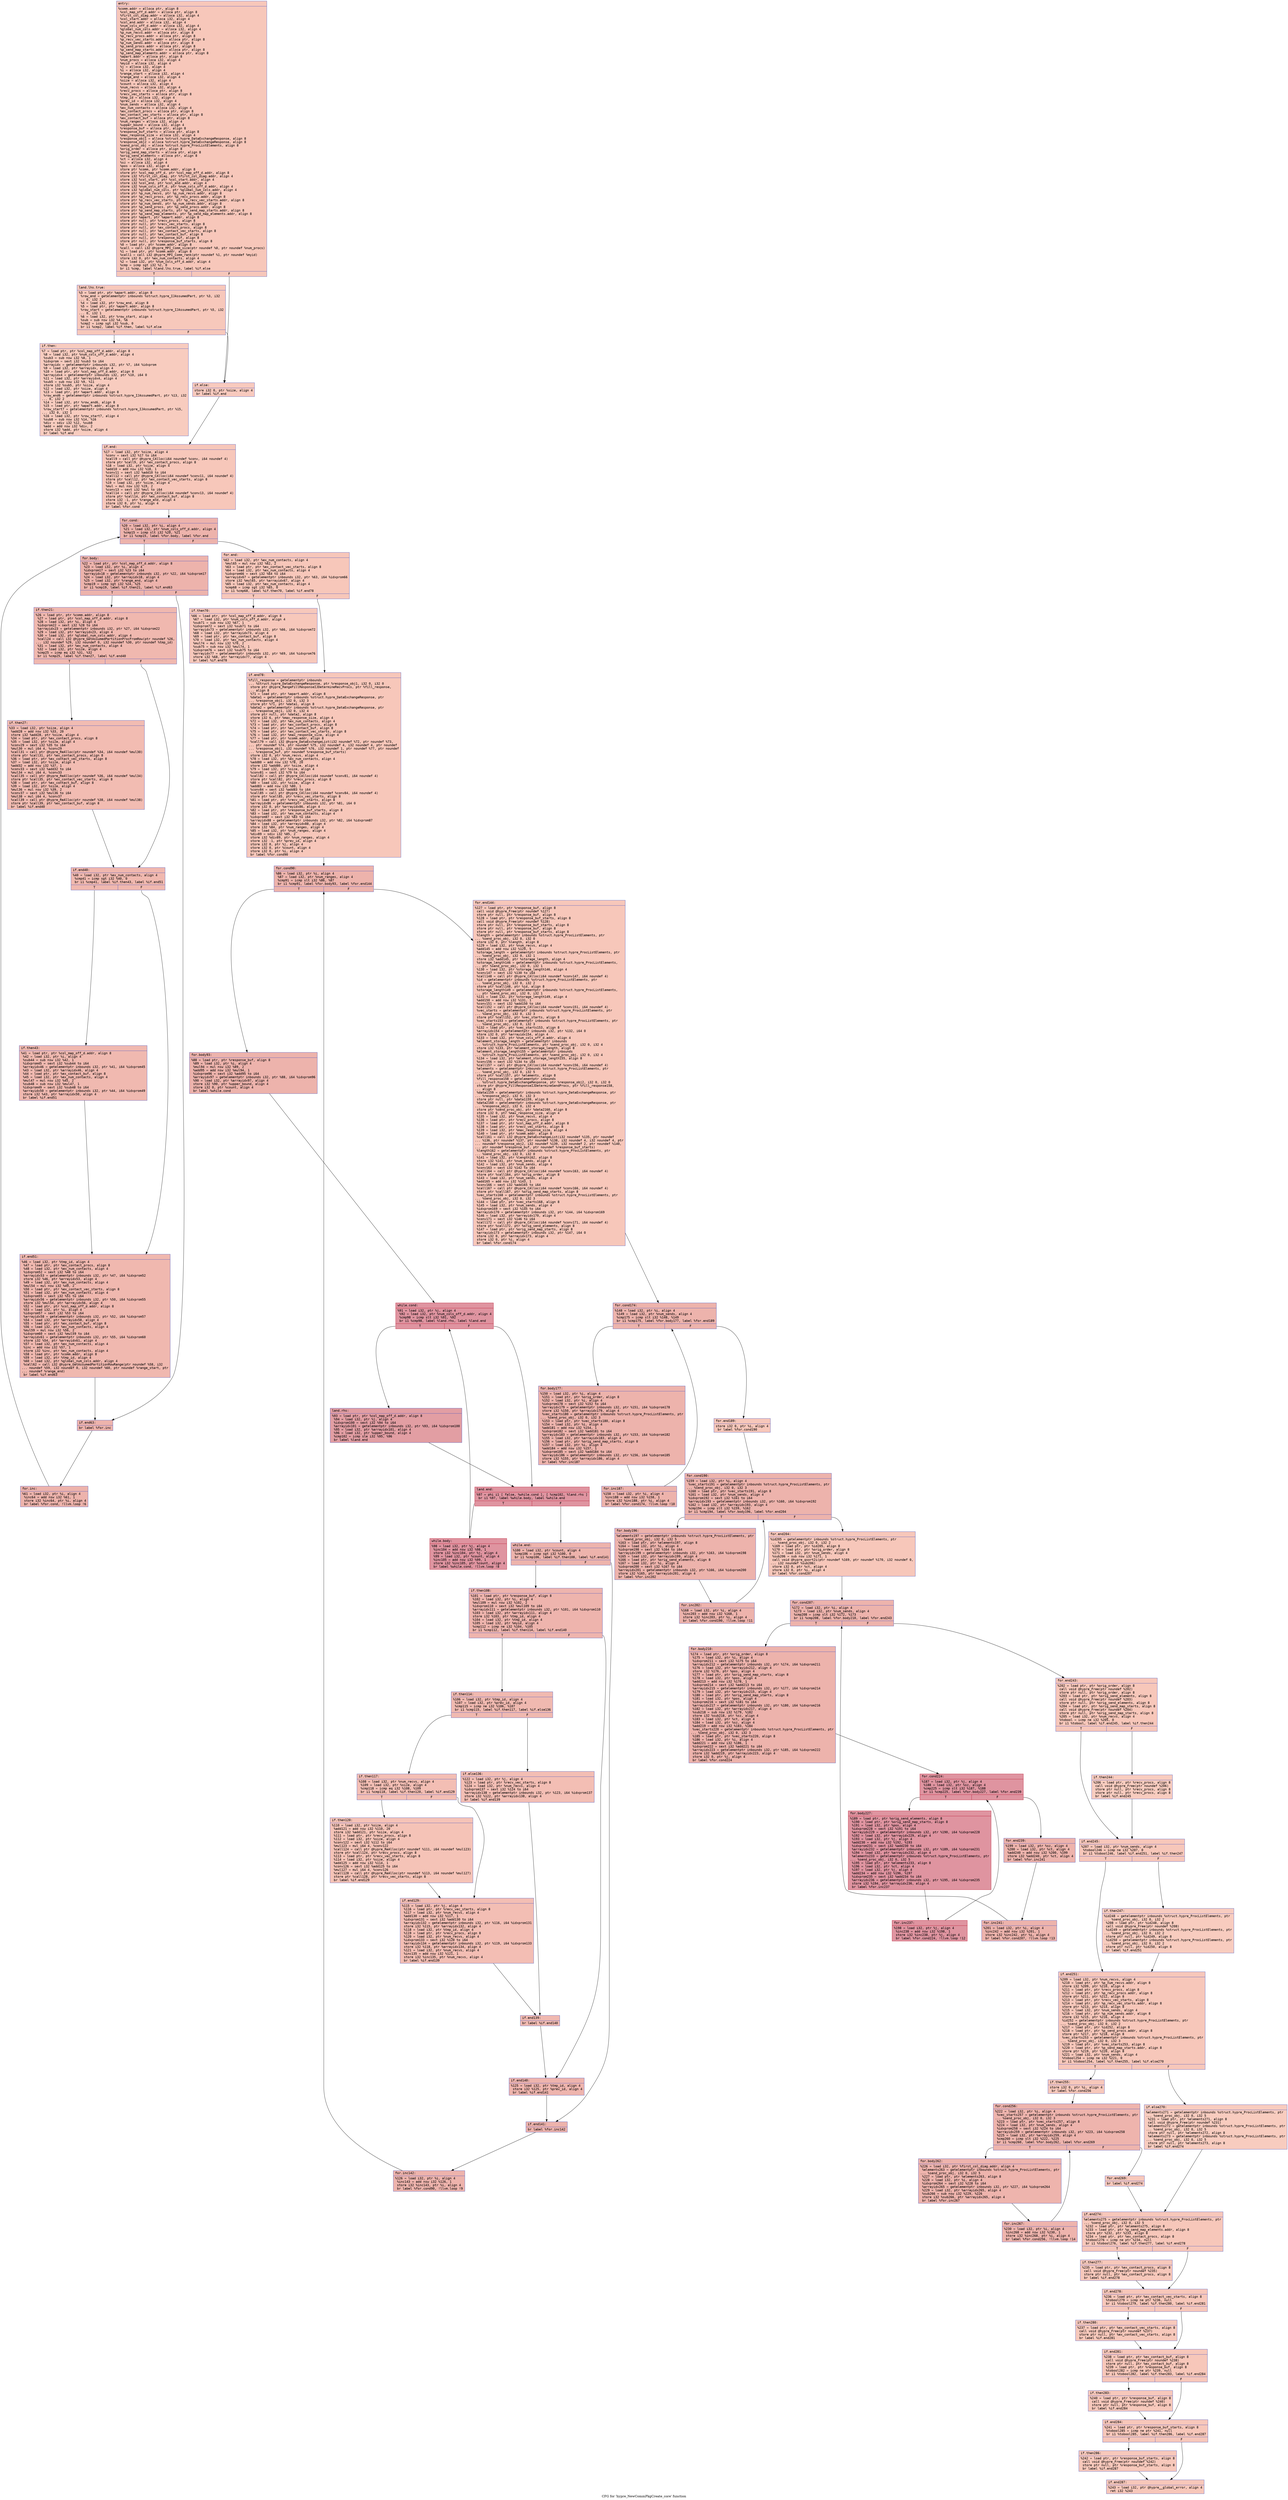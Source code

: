 digraph "CFG for 'hypre_NewCommPkgCreate_core' function" {
	label="CFG for 'hypre_NewCommPkgCreate_core' function";

	Node0x5605124685d0 [shape=record,color="#3d50c3ff", style=filled, fillcolor="#ec7f6370" fontname="Courier",label="{entry:\l|  %comm.addr = alloca ptr, align 8\l  %col_map_off_d.addr = alloca ptr, align 8\l  %first_col_diag.addr = alloca i32, align 4\l  %col_start.addr = alloca i32, align 4\l  %col_end.addr = alloca i32, align 4\l  %num_cols_off_d.addr = alloca i32, align 4\l  %global_num_cols.addr = alloca i32, align 4\l  %p_num_recvs.addr = alloca ptr, align 8\l  %p_recv_procs.addr = alloca ptr, align 8\l  %p_recv_vec_starts.addr = alloca ptr, align 8\l  %p_num_sends.addr = alloca ptr, align 8\l  %p_send_procs.addr = alloca ptr, align 8\l  %p_send_map_starts.addr = alloca ptr, align 8\l  %p_send_map_elements.addr = alloca ptr, align 8\l  %apart.addr = alloca ptr, align 8\l  %num_procs = alloca i32, align 4\l  %myid = alloca i32, align 4\l  %j = alloca i32, align 4\l  %i = alloca i32, align 4\l  %range_start = alloca i32, align 4\l  %range_end = alloca i32, align 4\l  %size = alloca i32, align 4\l  %count = alloca i32, align 4\l  %num_recvs = alloca i32, align 4\l  %recv_procs = alloca ptr, align 8\l  %recv_vec_starts = alloca ptr, align 8\l  %tmp_id = alloca i32, align 4\l  %prev_id = alloca i32, align 4\l  %num_sends = alloca i32, align 4\l  %ex_num_contacts = alloca i32, align 4\l  %ex_contact_procs = alloca ptr, align 8\l  %ex_contact_vec_starts = alloca ptr, align 8\l  %ex_contact_buf = alloca ptr, align 8\l  %num_ranges = alloca i32, align 4\l  %upper_bound = alloca i32, align 4\l  %response_buf = alloca ptr, align 8\l  %response_buf_starts = alloca ptr, align 8\l  %max_response_size = alloca i32, align 4\l  %response_obj1 = alloca %struct.hypre_DataExchangeResponse, align 8\l  %response_obj2 = alloca %struct.hypre_DataExchangeResponse, align 8\l  %send_proc_obj = alloca %struct.hypre_ProcListElements, align 8\l  %orig_order = alloca ptr, align 8\l  %orig_send_map_starts = alloca ptr, align 8\l  %orig_send_elements = alloca ptr, align 8\l  %ct = alloca i32, align 4\l  %sz = alloca i32, align 4\l  %pos = alloca i32, align 4\l  store ptr %comm, ptr %comm.addr, align 8\l  store ptr %col_map_off_d, ptr %col_map_off_d.addr, align 8\l  store i32 %first_col_diag, ptr %first_col_diag.addr, align 4\l  store i32 %col_start, ptr %col_start.addr, align 4\l  store i32 %col_end, ptr %col_end.addr, align 4\l  store i32 %num_cols_off_d, ptr %num_cols_off_d.addr, align 4\l  store i32 %global_num_cols, ptr %global_num_cols.addr, align 4\l  store ptr %p_num_recvs, ptr %p_num_recvs.addr, align 8\l  store ptr %p_recv_procs, ptr %p_recv_procs.addr, align 8\l  store ptr %p_recv_vec_starts, ptr %p_recv_vec_starts.addr, align 8\l  store ptr %p_num_sends, ptr %p_num_sends.addr, align 8\l  store ptr %p_send_procs, ptr %p_send_procs.addr, align 8\l  store ptr %p_send_map_starts, ptr %p_send_map_starts.addr, align 8\l  store ptr %p_send_map_elements, ptr %p_send_map_elements.addr, align 8\l  store ptr %apart, ptr %apart.addr, align 8\l  store ptr null, ptr %recv_procs, align 8\l  store ptr null, ptr %recv_vec_starts, align 8\l  store ptr null, ptr %ex_contact_procs, align 8\l  store ptr null, ptr %ex_contact_vec_starts, align 8\l  store ptr null, ptr %ex_contact_buf, align 8\l  store ptr null, ptr %response_buf, align 8\l  store ptr null, ptr %response_buf_starts, align 8\l  %0 = load ptr, ptr %comm.addr, align 8\l  %call = call i32 @hypre_MPI_Comm_size(ptr noundef %0, ptr noundef %num_procs)\l  %1 = load ptr, ptr %comm.addr, align 8\l  %call1 = call i32 @hypre_MPI_Comm_rank(ptr noundef %1, ptr noundef %myid)\l  store i32 0, ptr %ex_num_contacts, align 4\l  %2 = load i32, ptr %num_cols_off_d.addr, align 4\l  %cmp = icmp sgt i32 %2, 0\l  br i1 %cmp, label %land.lhs.true, label %if.else\l|{<s0>T|<s1>F}}"];
	Node0x5605124685d0:s0 -> Node0x5605124727d0[tooltip="entry -> land.lhs.true\nProbability 62.50%" ];
	Node0x5605124685d0:s1 -> Node0x560512472820[tooltip="entry -> if.else\nProbability 37.50%" ];
	Node0x5605124727d0 [shape=record,color="#3d50c3ff", style=filled, fillcolor="#ed836670" fontname="Courier",label="{land.lhs.true:\l|  %3 = load ptr, ptr %apart.addr, align 8\l  %row_end = getelementptr inbounds %struct.hypre_IJAssumedPart, ptr %3, i32\l... 0, i32 2\l  %4 = load i32, ptr %row_end, align 8\l  %5 = load ptr, ptr %apart.addr, align 8\l  %row_start = getelementptr inbounds %struct.hypre_IJAssumedPart, ptr %5, i32\l... 0, i32 1\l  %6 = load i32, ptr %row_start, align 4\l  %sub = sub nsw i32 %4, %6\l  %cmp2 = icmp sgt i32 %sub, 0\l  br i1 %cmp2, label %if.then, label %if.else\l|{<s0>T|<s1>F}}"];
	Node0x5605124727d0:s0 -> Node0x560512472e10[tooltip="land.lhs.true -> if.then\nProbability 62.50%" ];
	Node0x5605124727d0:s1 -> Node0x560512472820[tooltip="land.lhs.true -> if.else\nProbability 37.50%" ];
	Node0x560512472e10 [shape=record,color="#3d50c3ff", style=filled, fillcolor="#f08b6e70" fontname="Courier",label="{if.then:\l|  %7 = load ptr, ptr %col_map_off_d.addr, align 8\l  %8 = load i32, ptr %num_cols_off_d.addr, align 4\l  %sub3 = sub nsw i32 %8, 1\l  %idxprom = sext i32 %sub3 to i64\l  %arrayidx = getelementptr inbounds i32, ptr %7, i64 %idxprom\l  %9 = load i32, ptr %arrayidx, align 4\l  %10 = load ptr, ptr %col_map_off_d.addr, align 8\l  %arrayidx4 = getelementptr inbounds i32, ptr %10, i64 0\l  %11 = load i32, ptr %arrayidx4, align 4\l  %sub5 = sub nsw i32 %9, %11\l  store i32 %sub5, ptr %size, align 4\l  %12 = load i32, ptr %size, align 4\l  %13 = load ptr, ptr %apart.addr, align 8\l  %row_end6 = getelementptr inbounds %struct.hypre_IJAssumedPart, ptr %13, i32\l... 0, i32 2\l  %14 = load i32, ptr %row_end6, align 8\l  %15 = load ptr, ptr %apart.addr, align 8\l  %row_start7 = getelementptr inbounds %struct.hypre_IJAssumedPart, ptr %15,\l... i32 0, i32 1\l  %16 = load i32, ptr %row_start7, align 4\l  %sub8 = sub nsw i32 %14, %16\l  %div = sdiv i32 %12, %sub8\l  %add = add nsw i32 %div, 2\l  store i32 %add, ptr %size, align 4\l  br label %if.end\l}"];
	Node0x560512472e10 -> Node0x560512473cc0[tooltip="if.then -> if.end\nProbability 100.00%" ];
	Node0x560512472820 [shape=record,color="#3d50c3ff", style=filled, fillcolor="#ef886b70" fontname="Courier",label="{if.else:\l|  store i32 0, ptr %size, align 4\l  br label %if.end\l}"];
	Node0x560512472820 -> Node0x560512473cc0[tooltip="if.else -> if.end\nProbability 100.00%" ];
	Node0x560512473cc0 [shape=record,color="#3d50c3ff", style=filled, fillcolor="#ec7f6370" fontname="Courier",label="{if.end:\l|  %17 = load i32, ptr %size, align 4\l  %conv = sext i32 %17 to i64\l  %call9 = call ptr @hypre_CAlloc(i64 noundef %conv, i64 noundef 4)\l  store ptr %call9, ptr %ex_contact_procs, align 8\l  %18 = load i32, ptr %size, align 4\l  %add10 = add nsw i32 %18, 1\l  %conv11 = sext i32 %add10 to i64\l  %call12 = call ptr @hypre_CAlloc(i64 noundef %conv11, i64 noundef 4)\l  store ptr %call12, ptr %ex_contact_vec_starts, align 8\l  %19 = load i32, ptr %size, align 4\l  %mul = mul nsw i32 %19, 2\l  %conv13 = sext i32 %mul to i64\l  %call14 = call ptr @hypre_CAlloc(i64 noundef %conv13, i64 noundef 4)\l  store ptr %call14, ptr %ex_contact_buf, align 8\l  store i32 -1, ptr %range_end, align 4\l  store i32 0, ptr %i, align 4\l  br label %for.cond\l}"];
	Node0x560512473cc0 -> Node0x560512474b20[tooltip="if.end -> for.cond\nProbability 100.00%" ];
	Node0x560512474b20 [shape=record,color="#3d50c3ff", style=filled, fillcolor="#d6524470" fontname="Courier",label="{for.cond:\l|  %20 = load i32, ptr %i, align 4\l  %21 = load i32, ptr %num_cols_off_d.addr, align 4\l  %cmp15 = icmp slt i32 %20, %21\l  br i1 %cmp15, label %for.body, label %for.end\l|{<s0>T|<s1>F}}"];
	Node0x560512474b20:s0 -> Node0x560512474dd0[tooltip="for.cond -> for.body\nProbability 96.88%" ];
	Node0x560512474b20:s1 -> Node0x560512474e20[tooltip="for.cond -> for.end\nProbability 3.12%" ];
	Node0x560512474dd0 [shape=record,color="#3d50c3ff", style=filled, fillcolor="#d6524470" fontname="Courier",label="{for.body:\l|  %22 = load ptr, ptr %col_map_off_d.addr, align 8\l  %23 = load i32, ptr %i, align 4\l  %idxprom17 = sext i32 %23 to i64\l  %arrayidx18 = getelementptr inbounds i32, ptr %22, i64 %idxprom17\l  %24 = load i32, ptr %arrayidx18, align 4\l  %25 = load i32, ptr %range_end, align 4\l  %cmp19 = icmp sgt i32 %24, %25\l  br i1 %cmp19, label %if.then21, label %if.end63\l|{<s0>T|<s1>F}}"];
	Node0x560512474dd0:s0 -> Node0x560512470710[tooltip="for.body -> if.then21\nProbability 50.00%" ];
	Node0x560512474dd0:s1 -> Node0x560512470790[tooltip="for.body -> if.end63\nProbability 50.00%" ];
	Node0x560512470710 [shape=record,color="#3d50c3ff", style=filled, fillcolor="#dc5d4a70" fontname="Courier",label="{if.then21:\l|  %26 = load ptr, ptr %comm.addr, align 8\l  %27 = load ptr, ptr %col_map_off_d.addr, align 8\l  %28 = load i32, ptr %i, align 4\l  %idxprom22 = sext i32 %28 to i64\l  %arrayidx23 = getelementptr inbounds i32, ptr %27, i64 %idxprom22\l  %29 = load i32, ptr %arrayidx23, align 4\l  %30 = load i32, ptr %global_num_cols.addr, align 4\l  %call24 = call i32 @hypre_GetAssumedPartitionProcFromRow(ptr noundef %26,\l... i32 noundef %29, i32 noundef 0, i32 noundef %30, ptr noundef %tmp_id)\l  %31 = load i32, ptr %ex_num_contacts, align 4\l  %32 = load i32, ptr %size, align 4\l  %cmp25 = icmp eq i32 %31, %32\l  br i1 %cmp25, label %if.then27, label %if.end40\l|{<s0>T|<s1>F}}"];
	Node0x560512470710:s0 -> Node0x56051246e920[tooltip="if.then21 -> if.then27\nProbability 50.00%" ];
	Node0x560512470710:s1 -> Node0x56051246e970[tooltip="if.then21 -> if.end40\nProbability 50.00%" ];
	Node0x56051246e920 [shape=record,color="#3d50c3ff", style=filled, fillcolor="#e1675170" fontname="Courier",label="{if.then27:\l|  %33 = load i32, ptr %size, align 4\l  %add28 = add nsw i32 %33, 20\l  store i32 %add28, ptr %size, align 4\l  %34 = load ptr, ptr %ex_contact_procs, align 8\l  %35 = load i32, ptr %size, align 4\l  %conv29 = sext i32 %35 to i64\l  %mul30 = mul i64 4, %conv29\l  %call31 = call ptr @hypre_ReAlloc(ptr noundef %34, i64 noundef %mul30)\l  store ptr %call31, ptr %ex_contact_procs, align 8\l  %36 = load ptr, ptr %ex_contact_vec_starts, align 8\l  %37 = load i32, ptr %size, align 4\l  %add32 = add nsw i32 %37, 1\l  %conv33 = sext i32 %add32 to i64\l  %mul34 = mul i64 4, %conv33\l  %call35 = call ptr @hypre_ReAlloc(ptr noundef %36, i64 noundef %mul34)\l  store ptr %call35, ptr %ex_contact_vec_starts, align 8\l  %38 = load ptr, ptr %ex_contact_buf, align 8\l  %39 = load i32, ptr %size, align 4\l  %mul36 = mul nsw i32 %39, 2\l  %conv37 = sext i32 %mul36 to i64\l  %mul38 = mul i64 4, %conv37\l  %call39 = call ptr @hypre_ReAlloc(ptr noundef %38, i64 noundef %mul38)\l  store ptr %call39, ptr %ex_contact_buf, align 8\l  br label %if.end40\l}"];
	Node0x56051246e920 -> Node0x56051246e970[tooltip="if.then27 -> if.end40\nProbability 100.00%" ];
	Node0x56051246e970 [shape=record,color="#3d50c3ff", style=filled, fillcolor="#dc5d4a70" fontname="Courier",label="{if.end40:\l|  %40 = load i32, ptr %ex_num_contacts, align 4\l  %cmp41 = icmp sgt i32 %40, 0\l  br i1 %cmp41, label %if.then43, label %if.end51\l|{<s0>T|<s1>F}}"];
	Node0x56051246e970:s0 -> Node0x560512478800[tooltip="if.end40 -> if.then43\nProbability 62.50%" ];
	Node0x56051246e970:s1 -> Node0x560512478850[tooltip="if.end40 -> if.end51\nProbability 37.50%" ];
	Node0x560512478800 [shape=record,color="#3d50c3ff", style=filled, fillcolor="#de614d70" fontname="Courier",label="{if.then43:\l|  %41 = load ptr, ptr %col_map_off_d.addr, align 8\l  %42 = load i32, ptr %i, align 4\l  %sub44 = sub nsw i32 %42, 1\l  %idxprom45 = sext i32 %sub44 to i64\l  %arrayidx46 = getelementptr inbounds i32, ptr %41, i64 %idxprom45\l  %43 = load i32, ptr %arrayidx46, align 4\l  %44 = load ptr, ptr %ex_contact_buf, align 8\l  %45 = load i32, ptr %ex_num_contacts, align 4\l  %mul47 = mul nsw i32 %45, 2\l  %sub48 = sub nsw i32 %mul47, 1\l  %idxprom49 = sext i32 %sub48 to i64\l  %arrayidx50 = getelementptr inbounds i32, ptr %44, i64 %idxprom49\l  store i32 %43, ptr %arrayidx50, align 4\l  br label %if.end51\l}"];
	Node0x560512478800 -> Node0x560512478850[tooltip="if.then43 -> if.end51\nProbability 100.00%" ];
	Node0x560512478850 [shape=record,color="#3d50c3ff", style=filled, fillcolor="#dc5d4a70" fontname="Courier",label="{if.end51:\l|  %46 = load i32, ptr %tmp_id, align 4\l  %47 = load ptr, ptr %ex_contact_procs, align 8\l  %48 = load i32, ptr %ex_num_contacts, align 4\l  %idxprom52 = sext i32 %48 to i64\l  %arrayidx53 = getelementptr inbounds i32, ptr %47, i64 %idxprom52\l  store i32 %46, ptr %arrayidx53, align 4\l  %49 = load i32, ptr %ex_num_contacts, align 4\l  %mul54 = mul nsw i32 %49, 2\l  %50 = load ptr, ptr %ex_contact_vec_starts, align 8\l  %51 = load i32, ptr %ex_num_contacts, align 4\l  %idxprom55 = sext i32 %51 to i64\l  %arrayidx56 = getelementptr inbounds i32, ptr %50, i64 %idxprom55\l  store i32 %mul54, ptr %arrayidx56, align 4\l  %52 = load ptr, ptr %col_map_off_d.addr, align 8\l  %53 = load i32, ptr %i, align 4\l  %idxprom57 = sext i32 %53 to i64\l  %arrayidx58 = getelementptr inbounds i32, ptr %52, i64 %idxprom57\l  %54 = load i32, ptr %arrayidx58, align 4\l  %55 = load ptr, ptr %ex_contact_buf, align 8\l  %56 = load i32, ptr %ex_num_contacts, align 4\l  %mul59 = mul nsw i32 %56, 2\l  %idxprom60 = sext i32 %mul59 to i64\l  %arrayidx61 = getelementptr inbounds i32, ptr %55, i64 %idxprom60\l  store i32 %54, ptr %arrayidx61, align 4\l  %57 = load i32, ptr %ex_num_contacts, align 4\l  %inc = add nsw i32 %57, 1\l  store i32 %inc, ptr %ex_num_contacts, align 4\l  %58 = load ptr, ptr %comm.addr, align 8\l  %59 = load i32, ptr %tmp_id, align 4\l  %60 = load i32, ptr %global_num_cols.addr, align 4\l  %call62 = call i32 @hypre_GetAssumedPartitionRowRange(ptr noundef %58, i32\l... noundef %59, i32 noundef 0, i32 noundef %60, ptr noundef %range_start, ptr\l... noundef %range_end)\l  br label %if.end63\l}"];
	Node0x560512478850 -> Node0x560512470790[tooltip="if.end51 -> if.end63\nProbability 100.00%" ];
	Node0x560512470790 [shape=record,color="#3d50c3ff", style=filled, fillcolor="#d6524470" fontname="Courier",label="{if.end63:\l|  br label %for.inc\l}"];
	Node0x560512470790 -> Node0x56051247af30[tooltip="if.end63 -> for.inc\nProbability 100.00%" ];
	Node0x56051247af30 [shape=record,color="#3d50c3ff", style=filled, fillcolor="#d6524470" fontname="Courier",label="{for.inc:\l|  %61 = load i32, ptr %i, align 4\l  %inc64 = add nsw i32 %61, 1\l  store i32 %inc64, ptr %i, align 4\l  br label %for.cond, !llvm.loop !6\l}"];
	Node0x56051247af30 -> Node0x560512474b20[tooltip="for.inc -> for.cond\nProbability 100.00%" ];
	Node0x560512474e20 [shape=record,color="#3d50c3ff", style=filled, fillcolor="#ec7f6370" fontname="Courier",label="{for.end:\l|  %62 = load i32, ptr %ex_num_contacts, align 4\l  %mul65 = mul nsw i32 %62, 2\l  %63 = load ptr, ptr %ex_contact_vec_starts, align 8\l  %64 = load i32, ptr %ex_num_contacts, align 4\l  %idxprom66 = sext i32 %64 to i64\l  %arrayidx67 = getelementptr inbounds i32, ptr %63, i64 %idxprom66\l  store i32 %mul65, ptr %arrayidx67, align 4\l  %65 = load i32, ptr %ex_num_contacts, align 4\l  %cmp68 = icmp sgt i32 %65, 0\l  br i1 %cmp68, label %if.then70, label %if.end78\l|{<s0>T|<s1>F}}"];
	Node0x560512474e20:s0 -> Node0x56051247b8f0[tooltip="for.end -> if.then70\nProbability 62.50%" ];
	Node0x560512474e20:s1 -> Node0x56051247b940[tooltip="for.end -> if.end78\nProbability 37.50%" ];
	Node0x56051247b8f0 [shape=record,color="#3d50c3ff", style=filled, fillcolor="#ed836670" fontname="Courier",label="{if.then70:\l|  %66 = load ptr, ptr %col_map_off_d.addr, align 8\l  %67 = load i32, ptr %num_cols_off_d.addr, align 4\l  %sub71 = sub nsw i32 %67, 1\l  %idxprom72 = sext i32 %sub71 to i64\l  %arrayidx73 = getelementptr inbounds i32, ptr %66, i64 %idxprom72\l  %68 = load i32, ptr %arrayidx73, align 4\l  %69 = load ptr, ptr %ex_contact_buf, align 8\l  %70 = load i32, ptr %ex_num_contacts, align 4\l  %mul74 = mul nsw i32 %70, 2\l  %sub75 = sub nsw i32 %mul74, 1\l  %idxprom76 = sext i32 %sub75 to i64\l  %arrayidx77 = getelementptr inbounds i32, ptr %69, i64 %idxprom76\l  store i32 %68, ptr %arrayidx77, align 4\l  br label %if.end78\l}"];
	Node0x56051247b8f0 -> Node0x56051247b940[tooltip="if.then70 -> if.end78\nProbability 100.00%" ];
	Node0x56051247b940 [shape=record,color="#3d50c3ff", style=filled, fillcolor="#ec7f6370" fontname="Courier",label="{if.end78:\l|  %fill_response = getelementptr inbounds\l... %struct.hypre_DataExchangeResponse, ptr %response_obj1, i32 0, i32 0\l  store ptr @hypre_RangeFillResponseIJDetermineRecvProcs, ptr %fill_response,\l... align 8\l  %71 = load ptr, ptr %apart.addr, align 8\l  %data1 = getelementptr inbounds %struct.hypre_DataExchangeResponse, ptr\l... %response_obj1, i32 0, i32 3\l  store ptr %71, ptr %data1, align 8\l  %data2 = getelementptr inbounds %struct.hypre_DataExchangeResponse, ptr\l... %response_obj1, i32 0, i32 4\l  store ptr null, ptr %data2, align 8\l  store i32 6, ptr %max_response_size, align 4\l  %72 = load i32, ptr %ex_num_contacts, align 4\l  %73 = load ptr, ptr %ex_contact_procs, align 8\l  %74 = load ptr, ptr %ex_contact_buf, align 8\l  %75 = load ptr, ptr %ex_contact_vec_starts, align 8\l  %76 = load i32, ptr %max_response_size, align 4\l  %77 = load ptr, ptr %comm.addr, align 8\l  %call79 = call i32 @hypre_DataExchangeList(i32 noundef %72, ptr noundef %73,\l... ptr noundef %74, ptr noundef %75, i32 noundef 4, i32 noundef 4, ptr noundef\l... %response_obj1, i32 noundef %76, i32 noundef 1, ptr noundef %77, ptr noundef\l... %response_buf, ptr noundef %response_buf_starts)\l  store i32 0, ptr %num_recvs, align 4\l  %78 = load i32, ptr %ex_num_contacts, align 4\l  %add80 = add nsw i32 %78, 20\l  store i32 %add80, ptr %size, align 4\l  %79 = load i32, ptr %size, align 4\l  %conv81 = sext i32 %79 to i64\l  %call82 = call ptr @hypre_CAlloc(i64 noundef %conv81, i64 noundef 4)\l  store ptr %call82, ptr %recv_procs, align 8\l  %80 = load i32, ptr %size, align 4\l  %add83 = add nsw i32 %80, 1\l  %conv84 = sext i32 %add83 to i64\l  %call85 = call ptr @hypre_CAlloc(i64 noundef %conv84, i64 noundef 4)\l  store ptr %call85, ptr %recv_vec_starts, align 8\l  %81 = load ptr, ptr %recv_vec_starts, align 8\l  %arrayidx86 = getelementptr inbounds i32, ptr %81, i64 0\l  store i32 0, ptr %arrayidx86, align 4\l  %82 = load ptr, ptr %response_buf_starts, align 8\l  %83 = load i32, ptr %ex_num_contacts, align 4\l  %idxprom87 = sext i32 %83 to i64\l  %arrayidx88 = getelementptr inbounds i32, ptr %82, i64 %idxprom87\l  %84 = load i32, ptr %arrayidx88, align 4\l  store i32 %84, ptr %num_ranges, align 4\l  %85 = load i32, ptr %num_ranges, align 4\l  %div89 = sdiv i32 %85, 2\l  store i32 %div89, ptr %num_ranges, align 4\l  store i32 -1, ptr %prev_id, align 4\l  store i32 0, ptr %j, align 4\l  store i32 0, ptr %count, align 4\l  store i32 0, ptr %i, align 4\l  br label %for.cond90\l}"];
	Node0x56051247b940 -> Node0x56051247e260[tooltip="if.end78 -> for.cond90\nProbability 100.00%" ];
	Node0x56051247e260 [shape=record,color="#3d50c3ff", style=filled, fillcolor="#d6524470" fontname="Courier",label="{for.cond90:\l|  %86 = load i32, ptr %i, align 4\l  %87 = load i32, ptr %num_ranges, align 4\l  %cmp91 = icmp slt i32 %86, %87\l  br i1 %cmp91, label %for.body93, label %for.end144\l|{<s0>T|<s1>F}}"];
	Node0x56051247e260:s0 -> Node0x56051247e500[tooltip="for.cond90 -> for.body93\nProbability 96.88%" ];
	Node0x56051247e260:s1 -> Node0x56051247e580[tooltip="for.cond90 -> for.end144\nProbability 3.12%" ];
	Node0x56051247e500 [shape=record,color="#3d50c3ff", style=filled, fillcolor="#d6524470" fontname="Courier",label="{for.body93:\l|  %88 = load ptr, ptr %response_buf, align 8\l  %89 = load i32, ptr %i, align 4\l  %mul94 = mul nsw i32 %89, 2\l  %add95 = add nsw i32 %mul94, 1\l  %idxprom96 = sext i32 %add95 to i64\l  %arrayidx97 = getelementptr inbounds i32, ptr %88, i64 %idxprom96\l  %90 = load i32, ptr %arrayidx97, align 4\l  store i32 %90, ptr %upper_bound, align 4\l  store i32 0, ptr %count, align 4\l  br label %while.cond\l}"];
	Node0x56051247e500 -> Node0x56051247eca0[tooltip="for.body93 -> while.cond\nProbability 100.00%" ];
	Node0x56051247eca0 [shape=record,color="#b70d28ff", style=filled, fillcolor="#b70d2870" fontname="Courier",label="{while.cond:\l|  %91 = load i32, ptr %j, align 4\l  %92 = load i32, ptr %num_cols_off_d.addr, align 4\l  %cmp98 = icmp slt i32 %91, %92\l  br i1 %cmp98, label %land.rhs, label %land.end\l|{<s0>T|<s1>F}}"];
	Node0x56051247eca0:s0 -> Node0x56051247efa0[tooltip="while.cond -> land.rhs\nProbability 50.00%" ];
	Node0x56051247eca0:s1 -> Node0x56051247eff0[tooltip="while.cond -> land.end\nProbability 50.00%" ];
	Node0x56051247efa0 [shape=record,color="#3d50c3ff", style=filled, fillcolor="#be242e70" fontname="Courier",label="{land.rhs:\l|  %93 = load ptr, ptr %col_map_off_d.addr, align 8\l  %94 = load i32, ptr %j, align 4\l  %idxprom100 = sext i32 %94 to i64\l  %arrayidx101 = getelementptr inbounds i32, ptr %93, i64 %idxprom100\l  %95 = load i32, ptr %arrayidx101, align 4\l  %96 = load i32, ptr %upper_bound, align 4\l  %cmp102 = icmp sle i32 %95, %96\l  br label %land.end\l}"];
	Node0x56051247efa0 -> Node0x56051247eff0[tooltip="land.rhs -> land.end\nProbability 100.00%" ];
	Node0x56051247eff0 [shape=record,color="#b70d28ff", style=filled, fillcolor="#b70d2870" fontname="Courier",label="{land.end:\l|  %97 = phi i1 [ false, %while.cond ], [ %cmp102, %land.rhs ]\l  br i1 %97, label %while.body, label %while.end\l|{<s0>T|<s1>F}}"];
	Node0x56051247eff0:s0 -> Node0x560512479560[tooltip="land.end -> while.body\nProbability 96.88%" ];
	Node0x56051247eff0:s1 -> Node0x560512479640[tooltip="land.end -> while.end\nProbability 3.12%" ];
	Node0x560512479560 [shape=record,color="#b70d28ff", style=filled, fillcolor="#b70d2870" fontname="Courier",label="{while.body:\l|  %98 = load i32, ptr %j, align 4\l  %inc104 = add nsw i32 %98, 1\l  store i32 %inc104, ptr %j, align 4\l  %99 = load i32, ptr %count, align 4\l  %inc105 = add nsw i32 %99, 1\l  store i32 %inc105, ptr %count, align 4\l  br label %while.cond, !llvm.loop !8\l}"];
	Node0x560512479560 -> Node0x56051247eca0[tooltip="while.body -> while.cond\nProbability 100.00%" ];
	Node0x560512479640 [shape=record,color="#3d50c3ff", style=filled, fillcolor="#d6524470" fontname="Courier",label="{while.end:\l|  %100 = load i32, ptr %count, align 4\l  %cmp106 = icmp sgt i32 %100, 0\l  br i1 %cmp106, label %if.then108, label %if.end141\l|{<s0>T|<s1>F}}"];
	Node0x560512479640:s0 -> Node0x5605124806e0[tooltip="while.end -> if.then108\nProbability 62.50%" ];
	Node0x560512479640:s1 -> Node0x560512480760[tooltip="while.end -> if.end141\nProbability 37.50%" ];
	Node0x5605124806e0 [shape=record,color="#3d50c3ff", style=filled, fillcolor="#d8564670" fontname="Courier",label="{if.then108:\l|  %101 = load ptr, ptr %response_buf, align 8\l  %102 = load i32, ptr %i, align 4\l  %mul109 = mul nsw i32 %102, 2\l  %idxprom110 = sext i32 %mul109 to i64\l  %arrayidx111 = getelementptr inbounds i32, ptr %101, i64 %idxprom110\l  %103 = load i32, ptr %arrayidx111, align 4\l  store i32 %103, ptr %tmp_id, align 4\l  %104 = load i32, ptr %tmp_id, align 4\l  %105 = load i32, ptr %myid, align 4\l  %cmp112 = icmp ne i32 %104, %105\l  br i1 %cmp112, label %if.then114, label %if.end140\l|{<s0>T|<s1>F}}"];
	Node0x5605124806e0:s0 -> Node0x560512475580[tooltip="if.then108 -> if.then114\nProbability 50.00%" ];
	Node0x5605124806e0:s1 -> Node0x560512475600[tooltip="if.then108 -> if.end140\nProbability 50.00%" ];
	Node0x560512475580 [shape=record,color="#3d50c3ff", style=filled, fillcolor="#de614d70" fontname="Courier",label="{if.then114:\l|  %106 = load i32, ptr %tmp_id, align 4\l  %107 = load i32, ptr %prev_id, align 4\l  %cmp115 = icmp ne i32 %106, %107\l  br i1 %cmp115, label %if.then117, label %if.else136\l|{<s0>T|<s1>F}}"];
	Node0x560512475580:s0 -> Node0x560512475940[tooltip="if.then114 -> if.then117\nProbability 50.00%" ];
	Node0x560512475580:s1 -> Node0x5605124759c0[tooltip="if.then114 -> if.else136\nProbability 50.00%" ];
	Node0x560512475940 [shape=record,color="#3d50c3ff", style=filled, fillcolor="#e36c5570" fontname="Courier",label="{if.then117:\l|  %108 = load i32, ptr %num_recvs, align 4\l  %109 = load i32, ptr %size, align 4\l  %cmp118 = icmp eq i32 %108, %109\l  br i1 %cmp118, label %if.then120, label %if.end129\l|{<s0>T|<s1>F}}"];
	Node0x560512475940:s0 -> Node0x560512475d00[tooltip="if.then117 -> if.then120\nProbability 50.00%" ];
	Node0x560512475940:s1 -> Node0x560512482290[tooltip="if.then117 -> if.end129\nProbability 50.00%" ];
	Node0x560512475d00 [shape=record,color="#3d50c3ff", style=filled, fillcolor="#e8765c70" fontname="Courier",label="{if.then120:\l|  %110 = load i32, ptr %size, align 4\l  %add121 = add nsw i32 %110, 20\l  store i32 %add121, ptr %size, align 4\l  %111 = load ptr, ptr %recv_procs, align 8\l  %112 = load i32, ptr %size, align 4\l  %conv122 = sext i32 %112 to i64\l  %mul123 = mul i64 4, %conv122\l  %call124 = call ptr @hypre_ReAlloc(ptr noundef %111, i64 noundef %mul123)\l  store ptr %call124, ptr %recv_procs, align 8\l  %113 = load ptr, ptr %recv_vec_starts, align 8\l  %114 = load i32, ptr %size, align 4\l  %add125 = add nsw i32 %114, 1\l  %conv126 = sext i32 %add125 to i64\l  %mul127 = mul i64 4, %conv126\l  %call128 = call ptr @hypre_ReAlloc(ptr noundef %113, i64 noundef %mul127)\l  store ptr %call128, ptr %recv_vec_starts, align 8\l  br label %if.end129\l}"];
	Node0x560512475d00 -> Node0x560512482290[tooltip="if.then120 -> if.end129\nProbability 100.00%" ];
	Node0x560512482290 [shape=record,color="#3d50c3ff", style=filled, fillcolor="#e36c5570" fontname="Courier",label="{if.end129:\l|  %115 = load i32, ptr %j, align 4\l  %116 = load ptr, ptr %recv_vec_starts, align 8\l  %117 = load i32, ptr %num_recvs, align 4\l  %add130 = add nsw i32 %117, 1\l  %idxprom131 = sext i32 %add130 to i64\l  %arrayidx132 = getelementptr inbounds i32, ptr %116, i64 %idxprom131\l  store i32 %115, ptr %arrayidx132, align 4\l  %118 = load i32, ptr %tmp_id, align 4\l  %119 = load ptr, ptr %recv_procs, align 8\l  %120 = load i32, ptr %num_recvs, align 4\l  %idxprom133 = sext i32 %120 to i64\l  %arrayidx134 = getelementptr inbounds i32, ptr %119, i64 %idxprom133\l  store i32 %118, ptr %arrayidx134, align 4\l  %121 = load i32, ptr %num_recvs, align 4\l  %inc135 = add nsw i32 %121, 1\l  store i32 %inc135, ptr %num_recvs, align 4\l  br label %if.end139\l}"];
	Node0x560512482290 -> Node0x5605124838d0[tooltip="if.end129 -> if.end139\nProbability 100.00%" ];
	Node0x5605124759c0 [shape=record,color="#3d50c3ff", style=filled, fillcolor="#e36c5570" fontname="Courier",label="{if.else136:\l|  %122 = load i32, ptr %j, align 4\l  %123 = load ptr, ptr %recv_vec_starts, align 8\l  %124 = load i32, ptr %num_recvs, align 4\l  %idxprom137 = sext i32 %124 to i64\l  %arrayidx138 = getelementptr inbounds i32, ptr %123, i64 %idxprom137\l  store i32 %122, ptr %arrayidx138, align 4\l  br label %if.end139\l}"];
	Node0x5605124759c0 -> Node0x5605124838d0[tooltip="if.else136 -> if.end139\nProbability 100.00%" ];
	Node0x5605124838d0 [shape=record,color="#3d50c3ff", style=filled, fillcolor="#de614d70" fontname="Courier",label="{if.end139:\l|  br label %if.end140\l}"];
	Node0x5605124838d0 -> Node0x560512475600[tooltip="if.end139 -> if.end140\nProbability 100.00%" ];
	Node0x560512475600 [shape=record,color="#3d50c3ff", style=filled, fillcolor="#d8564670" fontname="Courier",label="{if.end140:\l|  %125 = load i32, ptr %tmp_id, align 4\l  store i32 %125, ptr %prev_id, align 4\l  br label %if.end141\l}"];
	Node0x560512475600 -> Node0x560512480760[tooltip="if.end140 -> if.end141\nProbability 100.00%" ];
	Node0x560512480760 [shape=record,color="#3d50c3ff", style=filled, fillcolor="#d6524470" fontname="Courier",label="{if.end141:\l|  br label %for.inc142\l}"];
	Node0x560512480760 -> Node0x560512483fc0[tooltip="if.end141 -> for.inc142\nProbability 100.00%" ];
	Node0x560512483fc0 [shape=record,color="#3d50c3ff", style=filled, fillcolor="#d6524470" fontname="Courier",label="{for.inc142:\l|  %126 = load i32, ptr %i, align 4\l  %inc143 = add nsw i32 %126, 1\l  store i32 %inc143, ptr %i, align 4\l  br label %for.cond90, !llvm.loop !9\l}"];
	Node0x560512483fc0 -> Node0x56051247e260[tooltip="for.inc142 -> for.cond90\nProbability 100.00%" ];
	Node0x56051247e580 [shape=record,color="#3d50c3ff", style=filled, fillcolor="#ec7f6370" fontname="Courier",label="{for.end144:\l|  %127 = load ptr, ptr %response_buf, align 8\l  call void @hypre_Free(ptr noundef %127)\l  store ptr null, ptr %response_buf, align 8\l  %128 = load ptr, ptr %response_buf_starts, align 8\l  call void @hypre_Free(ptr noundef %128)\l  store ptr null, ptr %response_buf_starts, align 8\l  store ptr null, ptr %response_buf, align 8\l  store ptr null, ptr %response_buf_starts, align 8\l  %length = getelementptr inbounds %struct.hypre_ProcListElements, ptr\l... %send_proc_obj, i32 0, i32 0\l  store i32 0, ptr %length, align 8\l  %129 = load i32, ptr %num_recvs, align 4\l  %add145 = add nsw i32 %129, 5\l  %storage_length = getelementptr inbounds %struct.hypre_ProcListElements, ptr\l... %send_proc_obj, i32 0, i32 1\l  store i32 %add145, ptr %storage_length, align 4\l  %storage_length146 = getelementptr inbounds %struct.hypre_ProcListElements,\l... ptr %send_proc_obj, i32 0, i32 1\l  %130 = load i32, ptr %storage_length146, align 4\l  %conv147 = sext i32 %130 to i64\l  %call148 = call ptr @hypre_CAlloc(i64 noundef %conv147, i64 noundef 4)\l  %id = getelementptr inbounds %struct.hypre_ProcListElements, ptr\l... %send_proc_obj, i32 0, i32 2\l  store ptr %call148, ptr %id, align 8\l  %storage_length149 = getelementptr inbounds %struct.hypre_ProcListElements,\l... ptr %send_proc_obj, i32 0, i32 1\l  %131 = load i32, ptr %storage_length149, align 4\l  %add150 = add nsw i32 %131, 1\l  %conv151 = sext i32 %add150 to i64\l  %call152 = call ptr @hypre_CAlloc(i64 noundef %conv151, i64 noundef 4)\l  %vec_starts = getelementptr inbounds %struct.hypre_ProcListElements, ptr\l... %send_proc_obj, i32 0, i32 3\l  store ptr %call152, ptr %vec_starts, align 8\l  %vec_starts153 = getelementptr inbounds %struct.hypre_ProcListElements, ptr\l... %send_proc_obj, i32 0, i32 3\l  %132 = load ptr, ptr %vec_starts153, align 8\l  %arrayidx154 = getelementptr inbounds i32, ptr %132, i64 0\l  store i32 0, ptr %arrayidx154, align 4\l  %133 = load i32, ptr %num_cols_off_d.addr, align 4\l  %element_storage_length = getelementptr inbounds\l... %struct.hypre_ProcListElements, ptr %send_proc_obj, i32 0, i32 4\l  store i32 %133, ptr %element_storage_length, align 8\l  %element_storage_length155 = getelementptr inbounds\l... %struct.hypre_ProcListElements, ptr %send_proc_obj, i32 0, i32 4\l  %134 = load i32, ptr %element_storage_length155, align 8\l  %conv156 = sext i32 %134 to i64\l  %call157 = call ptr @hypre_CAlloc(i64 noundef %conv156, i64 noundef 4)\l  %elements = getelementptr inbounds %struct.hypre_ProcListElements, ptr\l... %send_proc_obj, i32 0, i32 5\l  store ptr %call157, ptr %elements, align 8\l  %fill_response158 = getelementptr inbounds\l... %struct.hypre_DataExchangeResponse, ptr %response_obj2, i32 0, i32 0\l  store ptr @hypre_FillResponseIJDetermineSendProcs, ptr %fill_response158,\l... align 8\l  %data1159 = getelementptr inbounds %struct.hypre_DataExchangeResponse, ptr\l... %response_obj2, i32 0, i32 3\l  store ptr null, ptr %data1159, align 8\l  %data2160 = getelementptr inbounds %struct.hypre_DataExchangeResponse, ptr\l... %response_obj2, i32 0, i32 4\l  store ptr %send_proc_obj, ptr %data2160, align 8\l  store i32 0, ptr %max_response_size, align 4\l  %135 = load i32, ptr %num_recvs, align 4\l  %136 = load ptr, ptr %recv_procs, align 8\l  %137 = load ptr, ptr %col_map_off_d.addr, align 8\l  %138 = load ptr, ptr %recv_vec_starts, align 8\l  %139 = load i32, ptr %max_response_size, align 4\l  %140 = load ptr, ptr %comm.addr, align 8\l  %call161 = call i32 @hypre_DataExchangeList(i32 noundef %135, ptr noundef\l... %136, ptr noundef %137, ptr noundef %138, i32 noundef 4, i32 noundef 4, ptr\l... noundef %response_obj2, i32 noundef %139, i32 noundef 2, ptr noundef %140,\l... ptr noundef %response_buf, ptr noundef %response_buf_starts)\l  %length162 = getelementptr inbounds %struct.hypre_ProcListElements, ptr\l... %send_proc_obj, i32 0, i32 0\l  %141 = load i32, ptr %length162, align 8\l  store i32 %141, ptr %num_sends, align 4\l  %142 = load i32, ptr %num_sends, align 4\l  %conv163 = sext i32 %142 to i64\l  %call164 = call ptr @hypre_CAlloc(i64 noundef %conv163, i64 noundef 4)\l  store ptr %call164, ptr %orig_order, align 8\l  %143 = load i32, ptr %num_sends, align 4\l  %add165 = add nsw i32 %143, 1\l  %conv166 = sext i32 %add165 to i64\l  %call167 = call ptr @hypre_CAlloc(i64 noundef %conv166, i64 noundef 4)\l  store ptr %call167, ptr %orig_send_map_starts, align 8\l  %vec_starts168 = getelementptr inbounds %struct.hypre_ProcListElements, ptr\l... %send_proc_obj, i32 0, i32 3\l  %144 = load ptr, ptr %vec_starts168, align 8\l  %145 = load i32, ptr %num_sends, align 4\l  %idxprom169 = sext i32 %145 to i64\l  %arrayidx170 = getelementptr inbounds i32, ptr %144, i64 %idxprom169\l  %146 = load i32, ptr %arrayidx170, align 4\l  %conv171 = sext i32 %146 to i64\l  %call172 = call ptr @hypre_CAlloc(i64 noundef %conv171, i64 noundef 4)\l  store ptr %call172, ptr %orig_send_elements, align 8\l  %147 = load ptr, ptr %orig_send_map_starts, align 8\l  %arrayidx173 = getelementptr inbounds i32, ptr %147, i64 0\l  store i32 0, ptr %arrayidx173, align 4\l  store i32 0, ptr %i, align 4\l  br label %for.cond174\l}"];
	Node0x56051247e580 -> Node0x5605124880a0[tooltip="for.end144 -> for.cond174\nProbability 100.00%" ];
	Node0x5605124880a0 [shape=record,color="#3d50c3ff", style=filled, fillcolor="#d6524470" fontname="Courier",label="{for.cond174:\l|  %148 = load i32, ptr %i, align 4\l  %149 = load i32, ptr %num_sends, align 4\l  %cmp175 = icmp slt i32 %148, %149\l  br i1 %cmp175, label %for.body177, label %for.end189\l|{<s0>T|<s1>F}}"];
	Node0x5605124880a0:s0 -> Node0x560512488260[tooltip="for.cond174 -> for.body177\nProbability 96.88%" ];
	Node0x5605124880a0:s1 -> Node0x5605124882b0[tooltip="for.cond174 -> for.end189\nProbability 3.12%" ];
	Node0x560512488260 [shape=record,color="#3d50c3ff", style=filled, fillcolor="#d6524470" fontname="Courier",label="{for.body177:\l|  %150 = load i32, ptr %i, align 4\l  %151 = load ptr, ptr %orig_order, align 8\l  %152 = load i32, ptr %i, align 4\l  %idxprom178 = sext i32 %152 to i64\l  %arrayidx179 = getelementptr inbounds i32, ptr %151, i64 %idxprom178\l  store i32 %150, ptr %arrayidx179, align 4\l  %vec_starts180 = getelementptr inbounds %struct.hypre_ProcListElements, ptr\l... %send_proc_obj, i32 0, i32 3\l  %153 = load ptr, ptr %vec_starts180, align 8\l  %154 = load i32, ptr %i, align 4\l  %add181 = add nsw i32 %154, 1\l  %idxprom182 = sext i32 %add181 to i64\l  %arrayidx183 = getelementptr inbounds i32, ptr %153, i64 %idxprom182\l  %155 = load i32, ptr %arrayidx183, align 4\l  %156 = load ptr, ptr %orig_send_map_starts, align 8\l  %157 = load i32, ptr %i, align 4\l  %add184 = add nsw i32 %157, 1\l  %idxprom185 = sext i32 %add184 to i64\l  %arrayidx186 = getelementptr inbounds i32, ptr %156, i64 %idxprom185\l  store i32 %155, ptr %arrayidx186, align 4\l  br label %for.inc187\l}"];
	Node0x560512488260 -> Node0x560512488f30[tooltip="for.body177 -> for.inc187\nProbability 100.00%" ];
	Node0x560512488f30 [shape=record,color="#3d50c3ff", style=filled, fillcolor="#d6524470" fontname="Courier",label="{for.inc187:\l|  %158 = load i32, ptr %i, align 4\l  %inc188 = add nsw i32 %158, 1\l  store i32 %inc188, ptr %i, align 4\l  br label %for.cond174, !llvm.loop !10\l}"];
	Node0x560512488f30 -> Node0x5605124880a0[tooltip="for.inc187 -> for.cond174\nProbability 100.00%" ];
	Node0x5605124882b0 [shape=record,color="#3d50c3ff", style=filled, fillcolor="#ec7f6370" fontname="Courier",label="{for.end189:\l|  store i32 0, ptr %i, align 4\l  br label %for.cond190\l}"];
	Node0x5605124882b0 -> Node0x560512489450[tooltip="for.end189 -> for.cond190\nProbability 100.00%" ];
	Node0x560512489450 [shape=record,color="#3d50c3ff", style=filled, fillcolor="#d6524470" fontname="Courier",label="{for.cond190:\l|  %159 = load i32, ptr %i, align 4\l  %vec_starts191 = getelementptr inbounds %struct.hypre_ProcListElements, ptr\l... %send_proc_obj, i32 0, i32 3\l  %160 = load ptr, ptr %vec_starts191, align 8\l  %161 = load i32, ptr %num_sends, align 4\l  %idxprom192 = sext i32 %161 to i64\l  %arrayidx193 = getelementptr inbounds i32, ptr %160, i64 %idxprom192\l  %162 = load i32, ptr %arrayidx193, align 4\l  %cmp194 = icmp slt i32 %159, %162\l  br i1 %cmp194, label %for.body196, label %for.end204\l|{<s0>T|<s1>F}}"];
	Node0x560512489450:s0 -> Node0x560512489a50[tooltip="for.cond190 -> for.body196\nProbability 96.88%" ];
	Node0x560512489450:s1 -> Node0x560512489ad0[tooltip="for.cond190 -> for.end204\nProbability 3.12%" ];
	Node0x560512489a50 [shape=record,color="#3d50c3ff", style=filled, fillcolor="#d6524470" fontname="Courier",label="{for.body196:\l|  %elements197 = getelementptr inbounds %struct.hypre_ProcListElements, ptr\l... %send_proc_obj, i32 0, i32 5\l  %163 = load ptr, ptr %elements197, align 8\l  %164 = load i32, ptr %i, align 4\l  %idxprom198 = sext i32 %164 to i64\l  %arrayidx199 = getelementptr inbounds i32, ptr %163, i64 %idxprom198\l  %165 = load i32, ptr %arrayidx199, align 4\l  %166 = load ptr, ptr %orig_send_elements, align 8\l  %167 = load i32, ptr %i, align 4\l  %idxprom200 = sext i32 %167 to i64\l  %arrayidx201 = getelementptr inbounds i32, ptr %166, i64 %idxprom200\l  store i32 %165, ptr %arrayidx201, align 4\l  br label %for.inc202\l}"];
	Node0x560512489a50 -> Node0x56051248a2f0[tooltip="for.body196 -> for.inc202\nProbability 100.00%" ];
	Node0x56051248a2f0 [shape=record,color="#3d50c3ff", style=filled, fillcolor="#d6524470" fontname="Courier",label="{for.inc202:\l|  %168 = load i32, ptr %i, align 4\l  %inc203 = add nsw i32 %168, 1\l  store i32 %inc203, ptr %i, align 4\l  br label %for.cond190, !llvm.loop !11\l}"];
	Node0x56051248a2f0 -> Node0x560512489450[tooltip="for.inc202 -> for.cond190\nProbability 100.00%" ];
	Node0x560512489ad0 [shape=record,color="#3d50c3ff", style=filled, fillcolor="#ec7f6370" fontname="Courier",label="{for.end204:\l|  %id205 = getelementptr inbounds %struct.hypre_ProcListElements, ptr\l... %send_proc_obj, i32 0, i32 2\l  %169 = load ptr, ptr %id205, align 8\l  %170 = load ptr, ptr %orig_order, align 8\l  %171 = load i32, ptr %num_sends, align 4\l  %sub206 = sub nsw i32 %171, 1\l  call void @hypre_qsort2i(ptr noundef %169, ptr noundef %170, i32 noundef 0,\l... i32 noundef %sub206)\l  store i32 0, ptr %ct, align 4\l  store i32 0, ptr %i, align 4\l  br label %for.cond207\l}"];
	Node0x560512489ad0 -> Node0x56051248ae00[tooltip="for.end204 -> for.cond207\nProbability 100.00%" ];
	Node0x56051248ae00 [shape=record,color="#3d50c3ff", style=filled, fillcolor="#d6524470" fontname="Courier",label="{for.cond207:\l|  %172 = load i32, ptr %i, align 4\l  %173 = load i32, ptr %num_sends, align 4\l  %cmp208 = icmp slt i32 %172, %173\l  br i1 %cmp208, label %for.body210, label %for.end243\l|{<s0>T|<s1>F}}"];
	Node0x56051248ae00:s0 -> Node0x56051248b050[tooltip="for.cond207 -> for.body210\nProbability 96.88%" ];
	Node0x56051248ae00:s1 -> Node0x56051248b0d0[tooltip="for.cond207 -> for.end243\nProbability 3.12%" ];
	Node0x56051248b050 [shape=record,color="#3d50c3ff", style=filled, fillcolor="#d6524470" fontname="Courier",label="{for.body210:\l|  %174 = load ptr, ptr %orig_order, align 8\l  %175 = load i32, ptr %i, align 4\l  %idxprom211 = sext i32 %175 to i64\l  %arrayidx212 = getelementptr inbounds i32, ptr %174, i64 %idxprom211\l  %176 = load i32, ptr %arrayidx212, align 4\l  store i32 %176, ptr %pos, align 4\l  %177 = load ptr, ptr %orig_send_map_starts, align 8\l  %178 = load i32, ptr %pos, align 4\l  %add213 = add nsw i32 %178, 1\l  %idxprom214 = sext i32 %add213 to i64\l  %arrayidx215 = getelementptr inbounds i32, ptr %177, i64 %idxprom214\l  %179 = load i32, ptr %arrayidx215, align 4\l  %180 = load ptr, ptr %orig_send_map_starts, align 8\l  %181 = load i32, ptr %pos, align 4\l  %idxprom216 = sext i32 %181 to i64\l  %arrayidx217 = getelementptr inbounds i32, ptr %180, i64 %idxprom216\l  %182 = load i32, ptr %arrayidx217, align 4\l  %sub218 = sub nsw i32 %179, %182\l  store i32 %sub218, ptr %sz, align 4\l  %183 = load i32, ptr %ct, align 4\l  %184 = load i32, ptr %sz, align 4\l  %add219 = add nsw i32 %183, %184\l  %vec_starts220 = getelementptr inbounds %struct.hypre_ProcListElements, ptr\l... %send_proc_obj, i32 0, i32 3\l  %185 = load ptr, ptr %vec_starts220, align 8\l  %186 = load i32, ptr %i, align 4\l  %add221 = add nsw i32 %186, 1\l  %idxprom222 = sext i32 %add221 to i64\l  %arrayidx223 = getelementptr inbounds i32, ptr %185, i64 %idxprom222\l  store i32 %add219, ptr %arrayidx223, align 4\l  store i32 0, ptr %j, align 4\l  br label %for.cond224\l}"];
	Node0x56051248b050 -> Node0x560512477060[tooltip="for.body210 -> for.cond224\nProbability 100.00%" ];
	Node0x560512477060 [shape=record,color="#b70d28ff", style=filled, fillcolor="#b70d2870" fontname="Courier",label="{for.cond224:\l|  %187 = load i32, ptr %j, align 4\l  %188 = load i32, ptr %sz, align 4\l  %cmp225 = icmp slt i32 %187, %188\l  br i1 %cmp225, label %for.body227, label %for.end239\l|{<s0>T|<s1>F}}"];
	Node0x560512477060:s0 -> Node0x560512477300[tooltip="for.cond224 -> for.body227\nProbability 96.88%" ];
	Node0x560512477060:s1 -> Node0x560512477380[tooltip="for.cond224 -> for.end239\nProbability 3.12%" ];
	Node0x560512477300 [shape=record,color="#b70d28ff", style=filled, fillcolor="#b70d2870" fontname="Courier",label="{for.body227:\l|  %189 = load ptr, ptr %orig_send_elements, align 8\l  %190 = load ptr, ptr %orig_send_map_starts, align 8\l  %191 = load i32, ptr %pos, align 4\l  %idxprom228 = sext i32 %191 to i64\l  %arrayidx229 = getelementptr inbounds i32, ptr %190, i64 %idxprom228\l  %192 = load i32, ptr %arrayidx229, align 4\l  %193 = load i32, ptr %j, align 4\l  %add230 = add nsw i32 %192, %193\l  %idxprom231 = sext i32 %add230 to i64\l  %arrayidx232 = getelementptr inbounds i32, ptr %189, i64 %idxprom231\l  %194 = load i32, ptr %arrayidx232, align 4\l  %elements233 = getelementptr inbounds %struct.hypre_ProcListElements, ptr\l... %send_proc_obj, i32 0, i32 5\l  %195 = load ptr, ptr %elements233, align 8\l  %196 = load i32, ptr %ct, align 4\l  %197 = load i32, ptr %j, align 4\l  %add234 = add nsw i32 %196, %197\l  %idxprom235 = sext i32 %add234 to i64\l  %arrayidx236 = getelementptr inbounds i32, ptr %195, i64 %idxprom235\l  store i32 %194, ptr %arrayidx236, align 4\l  br label %for.inc237\l}"];
	Node0x560512477300 -> Node0x56051247f780[tooltip="for.body227 -> for.inc237\nProbability 100.00%" ];
	Node0x56051247f780 [shape=record,color="#b70d28ff", style=filled, fillcolor="#b70d2870" fontname="Courier",label="{for.inc237:\l|  %198 = load i32, ptr %j, align 4\l  %inc238 = add nsw i32 %198, 1\l  store i32 %inc238, ptr %j, align 4\l  br label %for.cond224, !llvm.loop !12\l}"];
	Node0x56051247f780 -> Node0x560512477060[tooltip="for.inc237 -> for.cond224\nProbability 100.00%" ];
	Node0x560512477380 [shape=record,color="#3d50c3ff", style=filled, fillcolor="#d6524470" fontname="Courier",label="{for.end239:\l|  %199 = load i32, ptr %sz, align 4\l  %200 = load i32, ptr %ct, align 4\l  %add240 = add nsw i32 %200, %199\l  store i32 %add240, ptr %ct, align 4\l  br label %for.inc241\l}"];
	Node0x560512477380 -> Node0x56051247fe10[tooltip="for.end239 -> for.inc241\nProbability 100.00%" ];
	Node0x56051247fe10 [shape=record,color="#3d50c3ff", style=filled, fillcolor="#d6524470" fontname="Courier",label="{for.inc241:\l|  %201 = load i32, ptr %i, align 4\l  %inc242 = add nsw i32 %201, 1\l  store i32 %inc242, ptr %i, align 4\l  br label %for.cond207, !llvm.loop !13\l}"];
	Node0x56051247fe10 -> Node0x56051248ae00[tooltip="for.inc241 -> for.cond207\nProbability 100.00%" ];
	Node0x56051248b0d0 [shape=record,color="#3d50c3ff", style=filled, fillcolor="#ec7f6370" fontname="Courier",label="{for.end243:\l|  %202 = load ptr, ptr %orig_order, align 8\l  call void @hypre_Free(ptr noundef %202)\l  store ptr null, ptr %orig_order, align 8\l  %203 = load ptr, ptr %orig_send_elements, align 8\l  call void @hypre_Free(ptr noundef %203)\l  store ptr null, ptr %orig_send_elements, align 8\l  %204 = load ptr, ptr %orig_send_map_starts, align 8\l  call void @hypre_Free(ptr noundef %204)\l  store ptr null, ptr %orig_send_map_starts, align 8\l  %205 = load i32, ptr %num_recvs, align 4\l  %tobool = icmp ne i32 %205, 0\l  br i1 %tobool, label %if.end245, label %if.then244\l|{<s0>T|<s1>F}}"];
	Node0x56051248b0d0:s0 -> Node0x560512491770[tooltip="for.end243 -> if.end245\nProbability 62.50%" ];
	Node0x56051248b0d0:s1 -> Node0x5605124917c0[tooltip="for.end243 -> if.then244\nProbability 37.50%" ];
	Node0x5605124917c0 [shape=record,color="#3d50c3ff", style=filled, fillcolor="#f08b6e70" fontname="Courier",label="{if.then244:\l|  %206 = load ptr, ptr %recv_procs, align 8\l  call void @hypre_Free(ptr noundef %206)\l  store ptr null, ptr %recv_procs, align 8\l  store ptr null, ptr %recv_procs, align 8\l  br label %if.end245\l}"];
	Node0x5605124917c0 -> Node0x560512491770[tooltip="if.then244 -> if.end245\nProbability 100.00%" ];
	Node0x560512491770 [shape=record,color="#3d50c3ff", style=filled, fillcolor="#ec7f6370" fontname="Courier",label="{if.end245:\l|  %207 = load i32, ptr %num_sends, align 4\l  %tobool246 = icmp ne i32 %207, 0\l  br i1 %tobool246, label %if.end251, label %if.then247\l|{<s0>T|<s1>F}}"];
	Node0x560512491770:s0 -> Node0x560512491d40[tooltip="if.end245 -> if.end251\nProbability 62.50%" ];
	Node0x560512491770:s1 -> Node0x560512491dc0[tooltip="if.end245 -> if.then247\nProbability 37.50%" ];
	Node0x560512491dc0 [shape=record,color="#3d50c3ff", style=filled, fillcolor="#f08b6e70" fontname="Courier",label="{if.then247:\l|  %id248 = getelementptr inbounds %struct.hypre_ProcListElements, ptr\l... %send_proc_obj, i32 0, i32 2\l  %208 = load ptr, ptr %id248, align 8\l  call void @hypre_Free(ptr noundef %208)\l  %id249 = getelementptr inbounds %struct.hypre_ProcListElements, ptr\l... %send_proc_obj, i32 0, i32 2\l  store ptr null, ptr %id249, align 8\l  %id250 = getelementptr inbounds %struct.hypre_ProcListElements, ptr\l... %send_proc_obj, i32 0, i32 2\l  store ptr null, ptr %id250, align 8\l  br label %if.end251\l}"];
	Node0x560512491dc0 -> Node0x560512491d40[tooltip="if.then247 -> if.end251\nProbability 100.00%" ];
	Node0x560512491d40 [shape=record,color="#3d50c3ff", style=filled, fillcolor="#ec7f6370" fontname="Courier",label="{if.end251:\l|  %209 = load i32, ptr %num_recvs, align 4\l  %210 = load ptr, ptr %p_num_recvs.addr, align 8\l  store i32 %209, ptr %210, align 4\l  %211 = load ptr, ptr %recv_procs, align 8\l  %212 = load ptr, ptr %p_recv_procs.addr, align 8\l  store ptr %211, ptr %212, align 8\l  %213 = load ptr, ptr %recv_vec_starts, align 8\l  %214 = load ptr, ptr %p_recv_vec_starts.addr, align 8\l  store ptr %213, ptr %214, align 8\l  %215 = load i32, ptr %num_sends, align 4\l  %216 = load ptr, ptr %p_num_sends.addr, align 8\l  store i32 %215, ptr %216, align 4\l  %id252 = getelementptr inbounds %struct.hypre_ProcListElements, ptr\l... %send_proc_obj, i32 0, i32 2\l  %217 = load ptr, ptr %id252, align 8\l  %218 = load ptr, ptr %p_send_procs.addr, align 8\l  store ptr %217, ptr %218, align 8\l  %vec_starts253 = getelementptr inbounds %struct.hypre_ProcListElements, ptr\l... %send_proc_obj, i32 0, i32 3\l  %219 = load ptr, ptr %vec_starts253, align 8\l  %220 = load ptr, ptr %p_send_map_starts.addr, align 8\l  store ptr %219, ptr %220, align 8\l  %221 = load i32, ptr %num_sends, align 4\l  %tobool254 = icmp ne i32 %221, 0\l  br i1 %tobool254, label %if.then255, label %if.else270\l|{<s0>T|<s1>F}}"];
	Node0x560512491d40:s0 -> Node0x560512493190[tooltip="if.end251 -> if.then255\nProbability 62.50%" ];
	Node0x560512491d40:s1 -> Node0x5605124931e0[tooltip="if.end251 -> if.else270\nProbability 37.50%" ];
	Node0x560512493190 [shape=record,color="#3d50c3ff", style=filled, fillcolor="#ed836670" fontname="Courier",label="{if.then255:\l|  store i32 0, ptr %i, align 4\l  br label %for.cond256\l}"];
	Node0x560512493190 -> Node0x5605124933b0[tooltip="if.then255 -> for.cond256\nProbability 100.00%" ];
	Node0x5605124933b0 [shape=record,color="#3d50c3ff", style=filled, fillcolor="#d8564670" fontname="Courier",label="{for.cond256:\l|  %222 = load i32, ptr %i, align 4\l  %vec_starts257 = getelementptr inbounds %struct.hypre_ProcListElements, ptr\l... %send_proc_obj, i32 0, i32 3\l  %223 = load ptr, ptr %vec_starts257, align 8\l  %224 = load i32, ptr %num_sends, align 4\l  %idxprom258 = sext i32 %224 to i64\l  %arrayidx259 = getelementptr inbounds i32, ptr %223, i64 %idxprom258\l  %225 = load i32, ptr %arrayidx259, align 4\l  %cmp260 = icmp slt i32 %222, %225\l  br i1 %cmp260, label %for.body262, label %for.end269\l|{<s0>T|<s1>F}}"];
	Node0x5605124933b0:s0 -> Node0x5605124939b0[tooltip="for.cond256 -> for.body262\nProbability 96.88%" ];
	Node0x5605124933b0:s1 -> Node0x560512493a30[tooltip="for.cond256 -> for.end269\nProbability 3.12%" ];
	Node0x5605124939b0 [shape=record,color="#3d50c3ff", style=filled, fillcolor="#d8564670" fontname="Courier",label="{for.body262:\l|  %226 = load i32, ptr %first_col_diag.addr, align 4\l  %elements263 = getelementptr inbounds %struct.hypre_ProcListElements, ptr\l... %send_proc_obj, i32 0, i32 5\l  %227 = load ptr, ptr %elements263, align 8\l  %228 = load i32, ptr %i, align 4\l  %idxprom264 = sext i32 %228 to i64\l  %arrayidx265 = getelementptr inbounds i32, ptr %227, i64 %idxprom264\l  %229 = load i32, ptr %arrayidx265, align 4\l  %sub266 = sub nsw i32 %229, %226\l  store i32 %sub266, ptr %arrayidx265, align 4\l  br label %for.inc267\l}"];
	Node0x5605124939b0 -> Node0x560512494110[tooltip="for.body262 -> for.inc267\nProbability 100.00%" ];
	Node0x560512494110 [shape=record,color="#3d50c3ff", style=filled, fillcolor="#d8564670" fontname="Courier",label="{for.inc267:\l|  %230 = load i32, ptr %i, align 4\l  %inc268 = add nsw i32 %230, 1\l  store i32 %inc268, ptr %i, align 4\l  br label %for.cond256, !llvm.loop !14\l}"];
	Node0x560512494110 -> Node0x5605124933b0[tooltip="for.inc267 -> for.cond256\nProbability 100.00%" ];
	Node0x560512493a30 [shape=record,color="#3d50c3ff", style=filled, fillcolor="#ed836670" fontname="Courier",label="{for.end269:\l|  br label %if.end274\l}"];
	Node0x560512493a30 -> Node0x560512494590[tooltip="for.end269 -> if.end274\nProbability 100.00%" ];
	Node0x5605124931e0 [shape=record,color="#3d50c3ff", style=filled, fillcolor="#f08b6e70" fontname="Courier",label="{if.else270:\l|  %elements271 = getelementptr inbounds %struct.hypre_ProcListElements, ptr\l... %send_proc_obj, i32 0, i32 5\l  %231 = load ptr, ptr %elements271, align 8\l  call void @hypre_Free(ptr noundef %231)\l  %elements272 = getelementptr inbounds %struct.hypre_ProcListElements, ptr\l... %send_proc_obj, i32 0, i32 5\l  store ptr null, ptr %elements272, align 8\l  %elements273 = getelementptr inbounds %struct.hypre_ProcListElements, ptr\l... %send_proc_obj, i32 0, i32 5\l  store ptr null, ptr %elements273, align 8\l  br label %if.end274\l}"];
	Node0x5605124931e0 -> Node0x560512494590[tooltip="if.else270 -> if.end274\nProbability 100.00%" ];
	Node0x560512494590 [shape=record,color="#3d50c3ff", style=filled, fillcolor="#ec7f6370" fontname="Courier",label="{if.end274:\l|  %elements275 = getelementptr inbounds %struct.hypre_ProcListElements, ptr\l... %send_proc_obj, i32 0, i32 5\l  %232 = load ptr, ptr %elements275, align 8\l  %233 = load ptr, ptr %p_send_map_elements.addr, align 8\l  store ptr %232, ptr %233, align 8\l  %234 = load ptr, ptr %ex_contact_procs, align 8\l  %tobool276 = icmp ne ptr %234, null\l  br i1 %tobool276, label %if.then277, label %if.end278\l|{<s0>T|<s1>F}}"];
	Node0x560512494590:s0 -> Node0x560512495090[tooltip="if.end274 -> if.then277\nProbability 62.50%" ];
	Node0x560512494590:s1 -> Node0x5605124950e0[tooltip="if.end274 -> if.end278\nProbability 37.50%" ];
	Node0x560512495090 [shape=record,color="#3d50c3ff", style=filled, fillcolor="#ed836670" fontname="Courier",label="{if.then277:\l|  %235 = load ptr, ptr %ex_contact_procs, align 8\l  call void @hypre_Free(ptr noundef %235)\l  store ptr null, ptr %ex_contact_procs, align 8\l  br label %if.end278\l}"];
	Node0x560512495090 -> Node0x5605124950e0[tooltip="if.then277 -> if.end278\nProbability 100.00%" ];
	Node0x5605124950e0 [shape=record,color="#3d50c3ff", style=filled, fillcolor="#ec7f6370" fontname="Courier",label="{if.end278:\l|  %236 = load ptr, ptr %ex_contact_vec_starts, align 8\l  %tobool279 = icmp ne ptr %236, null\l  br i1 %tobool279, label %if.then280, label %if.end281\l|{<s0>T|<s1>F}}"];
	Node0x5605124950e0:s0 -> Node0x560512495600[tooltip="if.end278 -> if.then280\nProbability 62.50%" ];
	Node0x5605124950e0:s1 -> Node0x560512495650[tooltip="if.end278 -> if.end281\nProbability 37.50%" ];
	Node0x560512495600 [shape=record,color="#3d50c3ff", style=filled, fillcolor="#ed836670" fontname="Courier",label="{if.then280:\l|  %237 = load ptr, ptr %ex_contact_vec_starts, align 8\l  call void @hypre_Free(ptr noundef %237)\l  store ptr null, ptr %ex_contact_vec_starts, align 8\l  br label %if.end281\l}"];
	Node0x560512495600 -> Node0x560512495650[tooltip="if.then280 -> if.end281\nProbability 100.00%" ];
	Node0x560512495650 [shape=record,color="#3d50c3ff", style=filled, fillcolor="#ec7f6370" fontname="Courier",label="{if.end281:\l|  %238 = load ptr, ptr %ex_contact_buf, align 8\l  call void @hypre_Free(ptr noundef %238)\l  store ptr null, ptr %ex_contact_buf, align 8\l  %239 = load ptr, ptr %response_buf, align 8\l  %tobool282 = icmp ne ptr %239, null\l  br i1 %tobool282, label %if.then283, label %if.end284\l|{<s0>T|<s1>F}}"];
	Node0x560512495650:s0 -> Node0x560512495d80[tooltip="if.end281 -> if.then283\nProbability 62.50%" ];
	Node0x560512495650:s1 -> Node0x560512495dd0[tooltip="if.end281 -> if.end284\nProbability 37.50%" ];
	Node0x560512495d80 [shape=record,color="#3d50c3ff", style=filled, fillcolor="#ed836670" fontname="Courier",label="{if.then283:\l|  %240 = load ptr, ptr %response_buf, align 8\l  call void @hypre_Free(ptr noundef %240)\l  store ptr null, ptr %response_buf, align 8\l  br label %if.end284\l}"];
	Node0x560512495d80 -> Node0x560512495dd0[tooltip="if.then283 -> if.end284\nProbability 100.00%" ];
	Node0x560512495dd0 [shape=record,color="#3d50c3ff", style=filled, fillcolor="#ec7f6370" fontname="Courier",label="{if.end284:\l|  %241 = load ptr, ptr %response_buf_starts, align 8\l  %tobool285 = icmp ne ptr %241, null\l  br i1 %tobool285, label %if.then286, label %if.end287\l|{<s0>T|<s1>F}}"];
	Node0x560512495dd0:s0 -> Node0x5605124962f0[tooltip="if.end284 -> if.then286\nProbability 62.50%" ];
	Node0x560512495dd0:s1 -> Node0x560512496340[tooltip="if.end284 -> if.end287\nProbability 37.50%" ];
	Node0x5605124962f0 [shape=record,color="#3d50c3ff", style=filled, fillcolor="#ed836670" fontname="Courier",label="{if.then286:\l|  %242 = load ptr, ptr %response_buf_starts, align 8\l  call void @hypre_Free(ptr noundef %242)\l  store ptr null, ptr %response_buf_starts, align 8\l  br label %if.end287\l}"];
	Node0x5605124962f0 -> Node0x560512496340[tooltip="if.then286 -> if.end287\nProbability 100.00%" ];
	Node0x560512496340 [shape=record,color="#3d50c3ff", style=filled, fillcolor="#ec7f6370" fontname="Courier",label="{if.end287:\l|  %243 = load i32, ptr @hypre__global_error, align 4\l  ret i32 %243\l}"];
}
